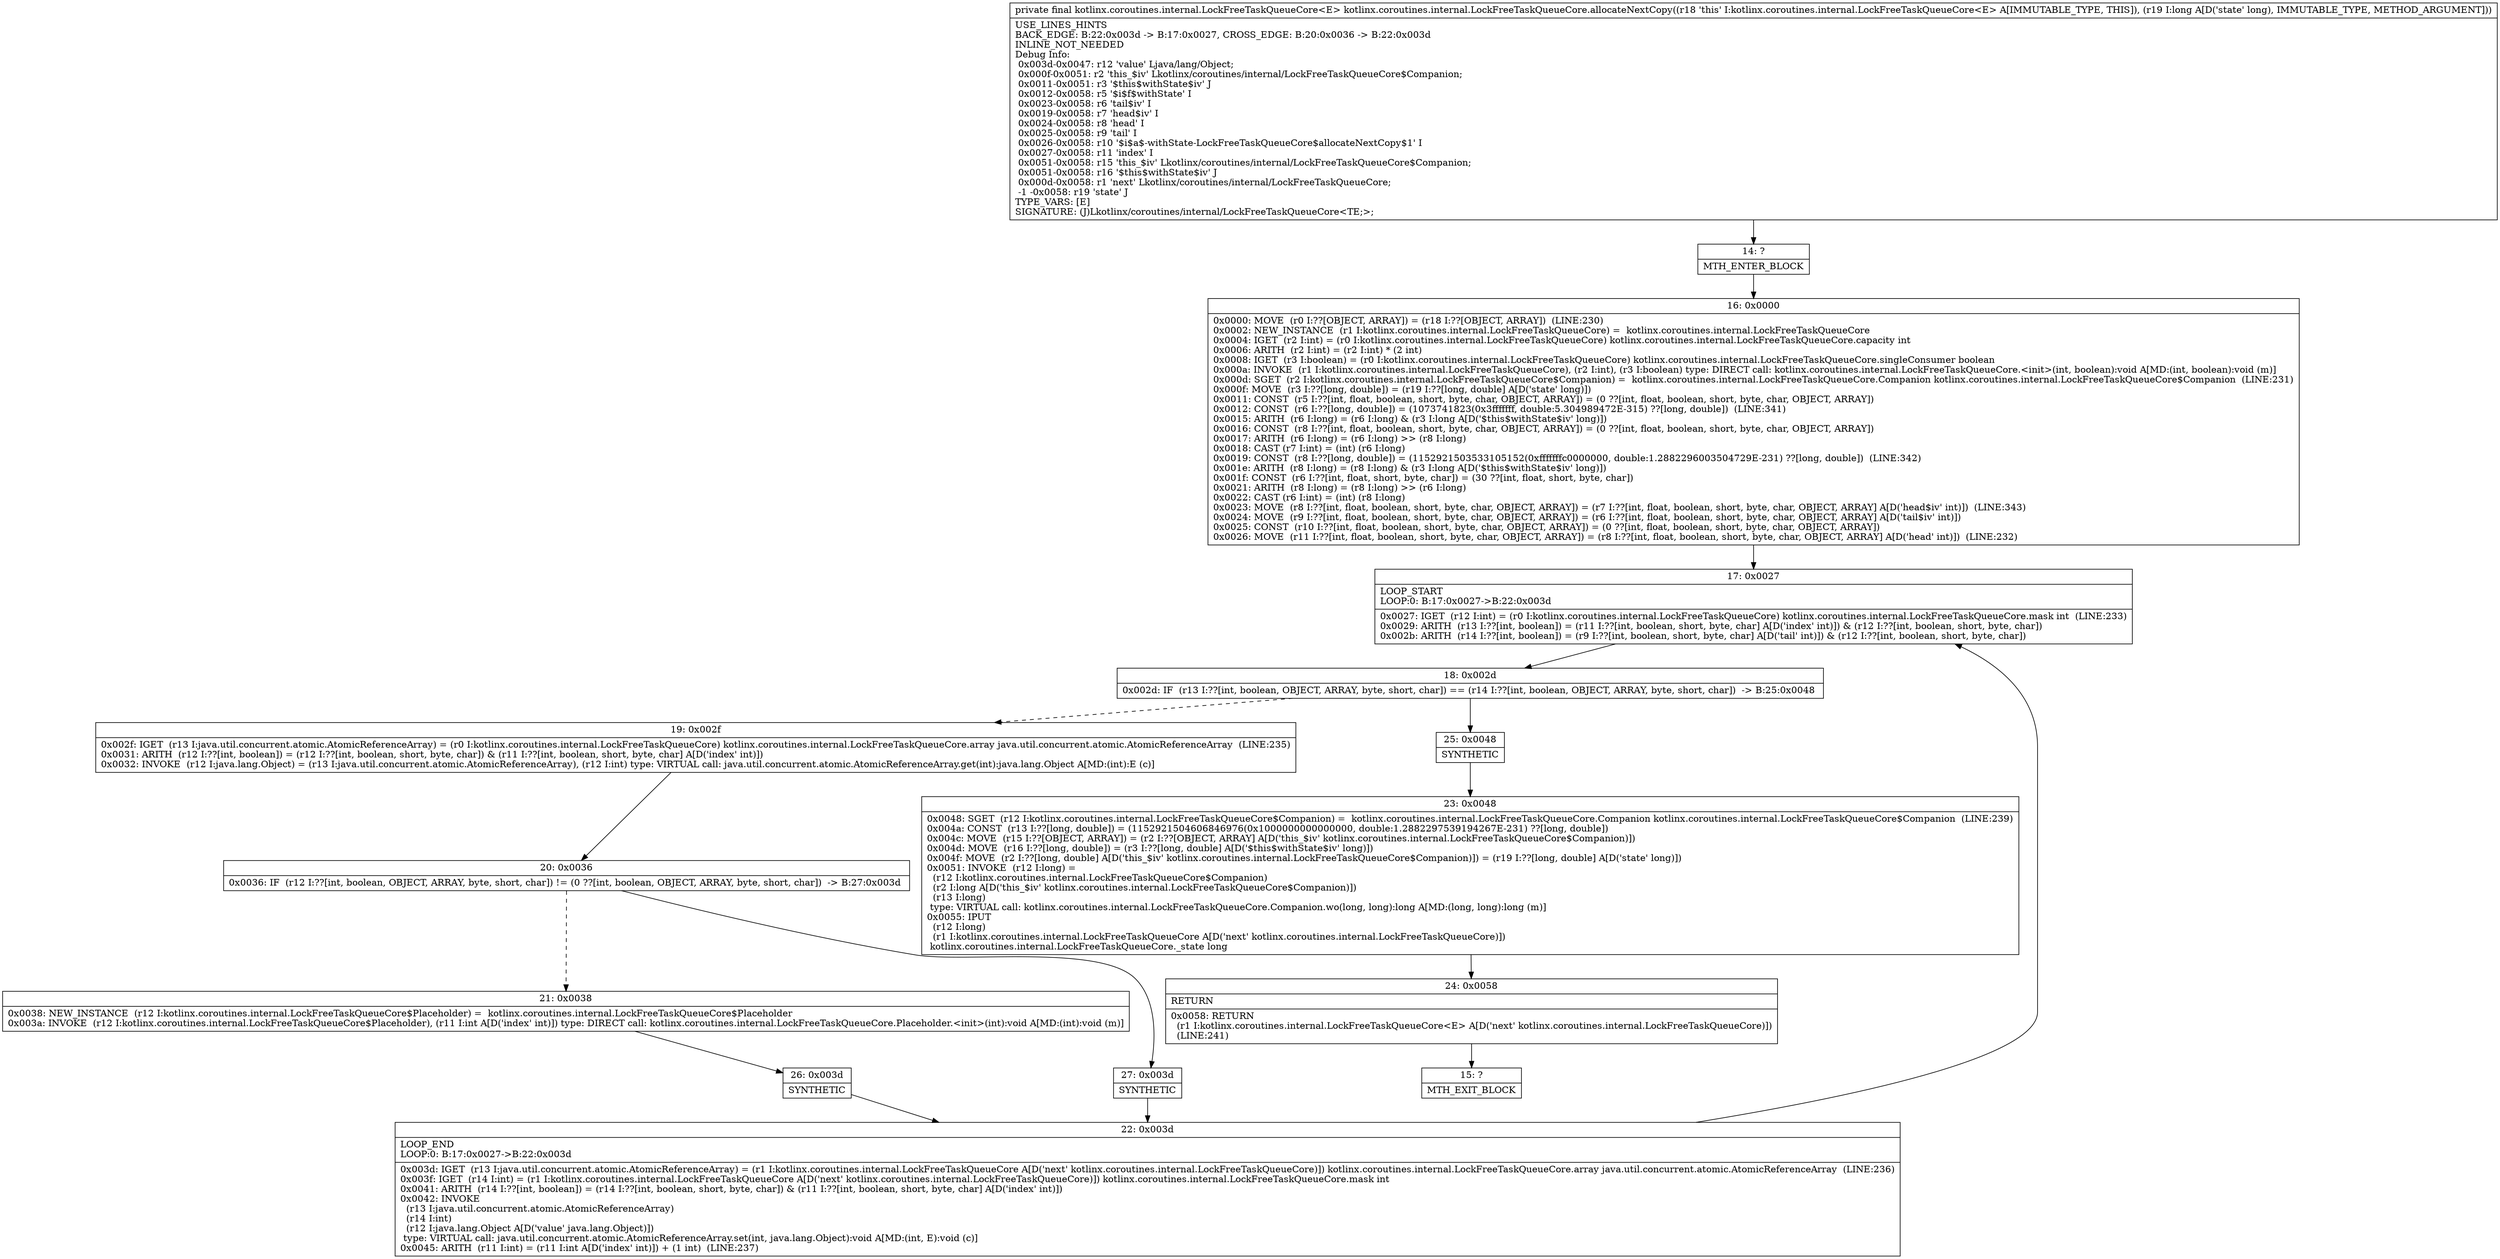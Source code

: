 digraph "CFG forkotlinx.coroutines.internal.LockFreeTaskQueueCore.allocateNextCopy(J)Lkotlinx\/coroutines\/internal\/LockFreeTaskQueueCore;" {
Node_14 [shape=record,label="{14\:\ ?|MTH_ENTER_BLOCK\l}"];
Node_16 [shape=record,label="{16\:\ 0x0000|0x0000: MOVE  (r0 I:??[OBJECT, ARRAY]) = (r18 I:??[OBJECT, ARRAY])  (LINE:230)\l0x0002: NEW_INSTANCE  (r1 I:kotlinx.coroutines.internal.LockFreeTaskQueueCore) =  kotlinx.coroutines.internal.LockFreeTaskQueueCore \l0x0004: IGET  (r2 I:int) = (r0 I:kotlinx.coroutines.internal.LockFreeTaskQueueCore) kotlinx.coroutines.internal.LockFreeTaskQueueCore.capacity int \l0x0006: ARITH  (r2 I:int) = (r2 I:int) * (2 int) \l0x0008: IGET  (r3 I:boolean) = (r0 I:kotlinx.coroutines.internal.LockFreeTaskQueueCore) kotlinx.coroutines.internal.LockFreeTaskQueueCore.singleConsumer boolean \l0x000a: INVOKE  (r1 I:kotlinx.coroutines.internal.LockFreeTaskQueueCore), (r2 I:int), (r3 I:boolean) type: DIRECT call: kotlinx.coroutines.internal.LockFreeTaskQueueCore.\<init\>(int, boolean):void A[MD:(int, boolean):void (m)]\l0x000d: SGET  (r2 I:kotlinx.coroutines.internal.LockFreeTaskQueueCore$Companion) =  kotlinx.coroutines.internal.LockFreeTaskQueueCore.Companion kotlinx.coroutines.internal.LockFreeTaskQueueCore$Companion  (LINE:231)\l0x000f: MOVE  (r3 I:??[long, double]) = (r19 I:??[long, double] A[D('state' long)]) \l0x0011: CONST  (r5 I:??[int, float, boolean, short, byte, char, OBJECT, ARRAY]) = (0 ??[int, float, boolean, short, byte, char, OBJECT, ARRAY]) \l0x0012: CONST  (r6 I:??[long, double]) = (1073741823(0x3fffffff, double:5.304989472E\-315) ??[long, double])  (LINE:341)\l0x0015: ARITH  (r6 I:long) = (r6 I:long) & (r3 I:long A[D('$this$withState$iv' long)]) \l0x0016: CONST  (r8 I:??[int, float, boolean, short, byte, char, OBJECT, ARRAY]) = (0 ??[int, float, boolean, short, byte, char, OBJECT, ARRAY]) \l0x0017: ARITH  (r6 I:long) = (r6 I:long) \>\> (r8 I:long) \l0x0018: CAST (r7 I:int) = (int) (r6 I:long) \l0x0019: CONST  (r8 I:??[long, double]) = (1152921503533105152(0xfffffffc0000000, double:1.2882296003504729E\-231) ??[long, double])  (LINE:342)\l0x001e: ARITH  (r8 I:long) = (r8 I:long) & (r3 I:long A[D('$this$withState$iv' long)]) \l0x001f: CONST  (r6 I:??[int, float, short, byte, char]) = (30 ??[int, float, short, byte, char]) \l0x0021: ARITH  (r8 I:long) = (r8 I:long) \>\> (r6 I:long) \l0x0022: CAST (r6 I:int) = (int) (r8 I:long) \l0x0023: MOVE  (r8 I:??[int, float, boolean, short, byte, char, OBJECT, ARRAY]) = (r7 I:??[int, float, boolean, short, byte, char, OBJECT, ARRAY] A[D('head$iv' int)])  (LINE:343)\l0x0024: MOVE  (r9 I:??[int, float, boolean, short, byte, char, OBJECT, ARRAY]) = (r6 I:??[int, float, boolean, short, byte, char, OBJECT, ARRAY] A[D('tail$iv' int)]) \l0x0025: CONST  (r10 I:??[int, float, boolean, short, byte, char, OBJECT, ARRAY]) = (0 ??[int, float, boolean, short, byte, char, OBJECT, ARRAY]) \l0x0026: MOVE  (r11 I:??[int, float, boolean, short, byte, char, OBJECT, ARRAY]) = (r8 I:??[int, float, boolean, short, byte, char, OBJECT, ARRAY] A[D('head' int)])  (LINE:232)\l}"];
Node_17 [shape=record,label="{17\:\ 0x0027|LOOP_START\lLOOP:0: B:17:0x0027\-\>B:22:0x003d\l|0x0027: IGET  (r12 I:int) = (r0 I:kotlinx.coroutines.internal.LockFreeTaskQueueCore) kotlinx.coroutines.internal.LockFreeTaskQueueCore.mask int  (LINE:233)\l0x0029: ARITH  (r13 I:??[int, boolean]) = (r11 I:??[int, boolean, short, byte, char] A[D('index' int)]) & (r12 I:??[int, boolean, short, byte, char]) \l0x002b: ARITH  (r14 I:??[int, boolean]) = (r9 I:??[int, boolean, short, byte, char] A[D('tail' int)]) & (r12 I:??[int, boolean, short, byte, char]) \l}"];
Node_18 [shape=record,label="{18\:\ 0x002d|0x002d: IF  (r13 I:??[int, boolean, OBJECT, ARRAY, byte, short, char]) == (r14 I:??[int, boolean, OBJECT, ARRAY, byte, short, char])  \-\> B:25:0x0048 \l}"];
Node_19 [shape=record,label="{19\:\ 0x002f|0x002f: IGET  (r13 I:java.util.concurrent.atomic.AtomicReferenceArray) = (r0 I:kotlinx.coroutines.internal.LockFreeTaskQueueCore) kotlinx.coroutines.internal.LockFreeTaskQueueCore.array java.util.concurrent.atomic.AtomicReferenceArray  (LINE:235)\l0x0031: ARITH  (r12 I:??[int, boolean]) = (r12 I:??[int, boolean, short, byte, char]) & (r11 I:??[int, boolean, short, byte, char] A[D('index' int)]) \l0x0032: INVOKE  (r12 I:java.lang.Object) = (r13 I:java.util.concurrent.atomic.AtomicReferenceArray), (r12 I:int) type: VIRTUAL call: java.util.concurrent.atomic.AtomicReferenceArray.get(int):java.lang.Object A[MD:(int):E (c)]\l}"];
Node_20 [shape=record,label="{20\:\ 0x0036|0x0036: IF  (r12 I:??[int, boolean, OBJECT, ARRAY, byte, short, char]) != (0 ??[int, boolean, OBJECT, ARRAY, byte, short, char])  \-\> B:27:0x003d \l}"];
Node_21 [shape=record,label="{21\:\ 0x0038|0x0038: NEW_INSTANCE  (r12 I:kotlinx.coroutines.internal.LockFreeTaskQueueCore$Placeholder) =  kotlinx.coroutines.internal.LockFreeTaskQueueCore$Placeholder \l0x003a: INVOKE  (r12 I:kotlinx.coroutines.internal.LockFreeTaskQueueCore$Placeholder), (r11 I:int A[D('index' int)]) type: DIRECT call: kotlinx.coroutines.internal.LockFreeTaskQueueCore.Placeholder.\<init\>(int):void A[MD:(int):void (m)]\l}"];
Node_26 [shape=record,label="{26\:\ 0x003d|SYNTHETIC\l}"];
Node_22 [shape=record,label="{22\:\ 0x003d|LOOP_END\lLOOP:0: B:17:0x0027\-\>B:22:0x003d\l|0x003d: IGET  (r13 I:java.util.concurrent.atomic.AtomicReferenceArray) = (r1 I:kotlinx.coroutines.internal.LockFreeTaskQueueCore A[D('next' kotlinx.coroutines.internal.LockFreeTaskQueueCore)]) kotlinx.coroutines.internal.LockFreeTaskQueueCore.array java.util.concurrent.atomic.AtomicReferenceArray  (LINE:236)\l0x003f: IGET  (r14 I:int) = (r1 I:kotlinx.coroutines.internal.LockFreeTaskQueueCore A[D('next' kotlinx.coroutines.internal.LockFreeTaskQueueCore)]) kotlinx.coroutines.internal.LockFreeTaskQueueCore.mask int \l0x0041: ARITH  (r14 I:??[int, boolean]) = (r14 I:??[int, boolean, short, byte, char]) & (r11 I:??[int, boolean, short, byte, char] A[D('index' int)]) \l0x0042: INVOKE  \l  (r13 I:java.util.concurrent.atomic.AtomicReferenceArray)\l  (r14 I:int)\l  (r12 I:java.lang.Object A[D('value' java.lang.Object)])\l type: VIRTUAL call: java.util.concurrent.atomic.AtomicReferenceArray.set(int, java.lang.Object):void A[MD:(int, E):void (c)]\l0x0045: ARITH  (r11 I:int) = (r11 I:int A[D('index' int)]) + (1 int)  (LINE:237)\l}"];
Node_27 [shape=record,label="{27\:\ 0x003d|SYNTHETIC\l}"];
Node_25 [shape=record,label="{25\:\ 0x0048|SYNTHETIC\l}"];
Node_23 [shape=record,label="{23\:\ 0x0048|0x0048: SGET  (r12 I:kotlinx.coroutines.internal.LockFreeTaskQueueCore$Companion) =  kotlinx.coroutines.internal.LockFreeTaskQueueCore.Companion kotlinx.coroutines.internal.LockFreeTaskQueueCore$Companion  (LINE:239)\l0x004a: CONST  (r13 I:??[long, double]) = (1152921504606846976(0x1000000000000000, double:1.2882297539194267E\-231) ??[long, double]) \l0x004c: MOVE  (r15 I:??[OBJECT, ARRAY]) = (r2 I:??[OBJECT, ARRAY] A[D('this_$iv' kotlinx.coroutines.internal.LockFreeTaskQueueCore$Companion)]) \l0x004d: MOVE  (r16 I:??[long, double]) = (r3 I:??[long, double] A[D('$this$withState$iv' long)]) \l0x004f: MOVE  (r2 I:??[long, double] A[D('this_$iv' kotlinx.coroutines.internal.LockFreeTaskQueueCore$Companion)]) = (r19 I:??[long, double] A[D('state' long)]) \l0x0051: INVOKE  (r12 I:long) = \l  (r12 I:kotlinx.coroutines.internal.LockFreeTaskQueueCore$Companion)\l  (r2 I:long A[D('this_$iv' kotlinx.coroutines.internal.LockFreeTaskQueueCore$Companion)])\l  (r13 I:long)\l type: VIRTUAL call: kotlinx.coroutines.internal.LockFreeTaskQueueCore.Companion.wo(long, long):long A[MD:(long, long):long (m)]\l0x0055: IPUT  \l  (r12 I:long)\l  (r1 I:kotlinx.coroutines.internal.LockFreeTaskQueueCore A[D('next' kotlinx.coroutines.internal.LockFreeTaskQueueCore)])\l kotlinx.coroutines.internal.LockFreeTaskQueueCore._state long \l}"];
Node_24 [shape=record,label="{24\:\ 0x0058|RETURN\l|0x0058: RETURN  \l  (r1 I:kotlinx.coroutines.internal.LockFreeTaskQueueCore\<E\> A[D('next' kotlinx.coroutines.internal.LockFreeTaskQueueCore)])\l  (LINE:241)\l}"];
Node_15 [shape=record,label="{15\:\ ?|MTH_EXIT_BLOCK\l}"];
MethodNode[shape=record,label="{private final kotlinx.coroutines.internal.LockFreeTaskQueueCore\<E\> kotlinx.coroutines.internal.LockFreeTaskQueueCore.allocateNextCopy((r18 'this' I:kotlinx.coroutines.internal.LockFreeTaskQueueCore\<E\> A[IMMUTABLE_TYPE, THIS]), (r19 I:long A[D('state' long), IMMUTABLE_TYPE, METHOD_ARGUMENT]))  | USE_LINES_HINTS\lBACK_EDGE: B:22:0x003d \-\> B:17:0x0027, CROSS_EDGE: B:20:0x0036 \-\> B:22:0x003d\lINLINE_NOT_NEEDED\lDebug Info:\l  0x003d\-0x0047: r12 'value' Ljava\/lang\/Object;\l  0x000f\-0x0051: r2 'this_$iv' Lkotlinx\/coroutines\/internal\/LockFreeTaskQueueCore$Companion;\l  0x0011\-0x0051: r3 '$this$withState$iv' J\l  0x0012\-0x0058: r5 '$i$f$withState' I\l  0x0023\-0x0058: r6 'tail$iv' I\l  0x0019\-0x0058: r7 'head$iv' I\l  0x0024\-0x0058: r8 'head' I\l  0x0025\-0x0058: r9 'tail' I\l  0x0026\-0x0058: r10 '$i$a$\-withState\-LockFreeTaskQueueCore$allocateNextCopy$1' I\l  0x0027\-0x0058: r11 'index' I\l  0x0051\-0x0058: r15 'this_$iv' Lkotlinx\/coroutines\/internal\/LockFreeTaskQueueCore$Companion;\l  0x0051\-0x0058: r16 '$this$withState$iv' J\l  0x000d\-0x0058: r1 'next' Lkotlinx\/coroutines\/internal\/LockFreeTaskQueueCore;\l  \-1 \-0x0058: r19 'state' J\lTYPE_VARS: [E]\lSIGNATURE: (J)Lkotlinx\/coroutines\/internal\/LockFreeTaskQueueCore\<TE;\>;\l}"];
MethodNode -> Node_14;Node_14 -> Node_16;
Node_16 -> Node_17;
Node_17 -> Node_18;
Node_18 -> Node_19[style=dashed];
Node_18 -> Node_25;
Node_19 -> Node_20;
Node_20 -> Node_21[style=dashed];
Node_20 -> Node_27;
Node_21 -> Node_26;
Node_26 -> Node_22;
Node_22 -> Node_17;
Node_27 -> Node_22;
Node_25 -> Node_23;
Node_23 -> Node_24;
Node_24 -> Node_15;
}

